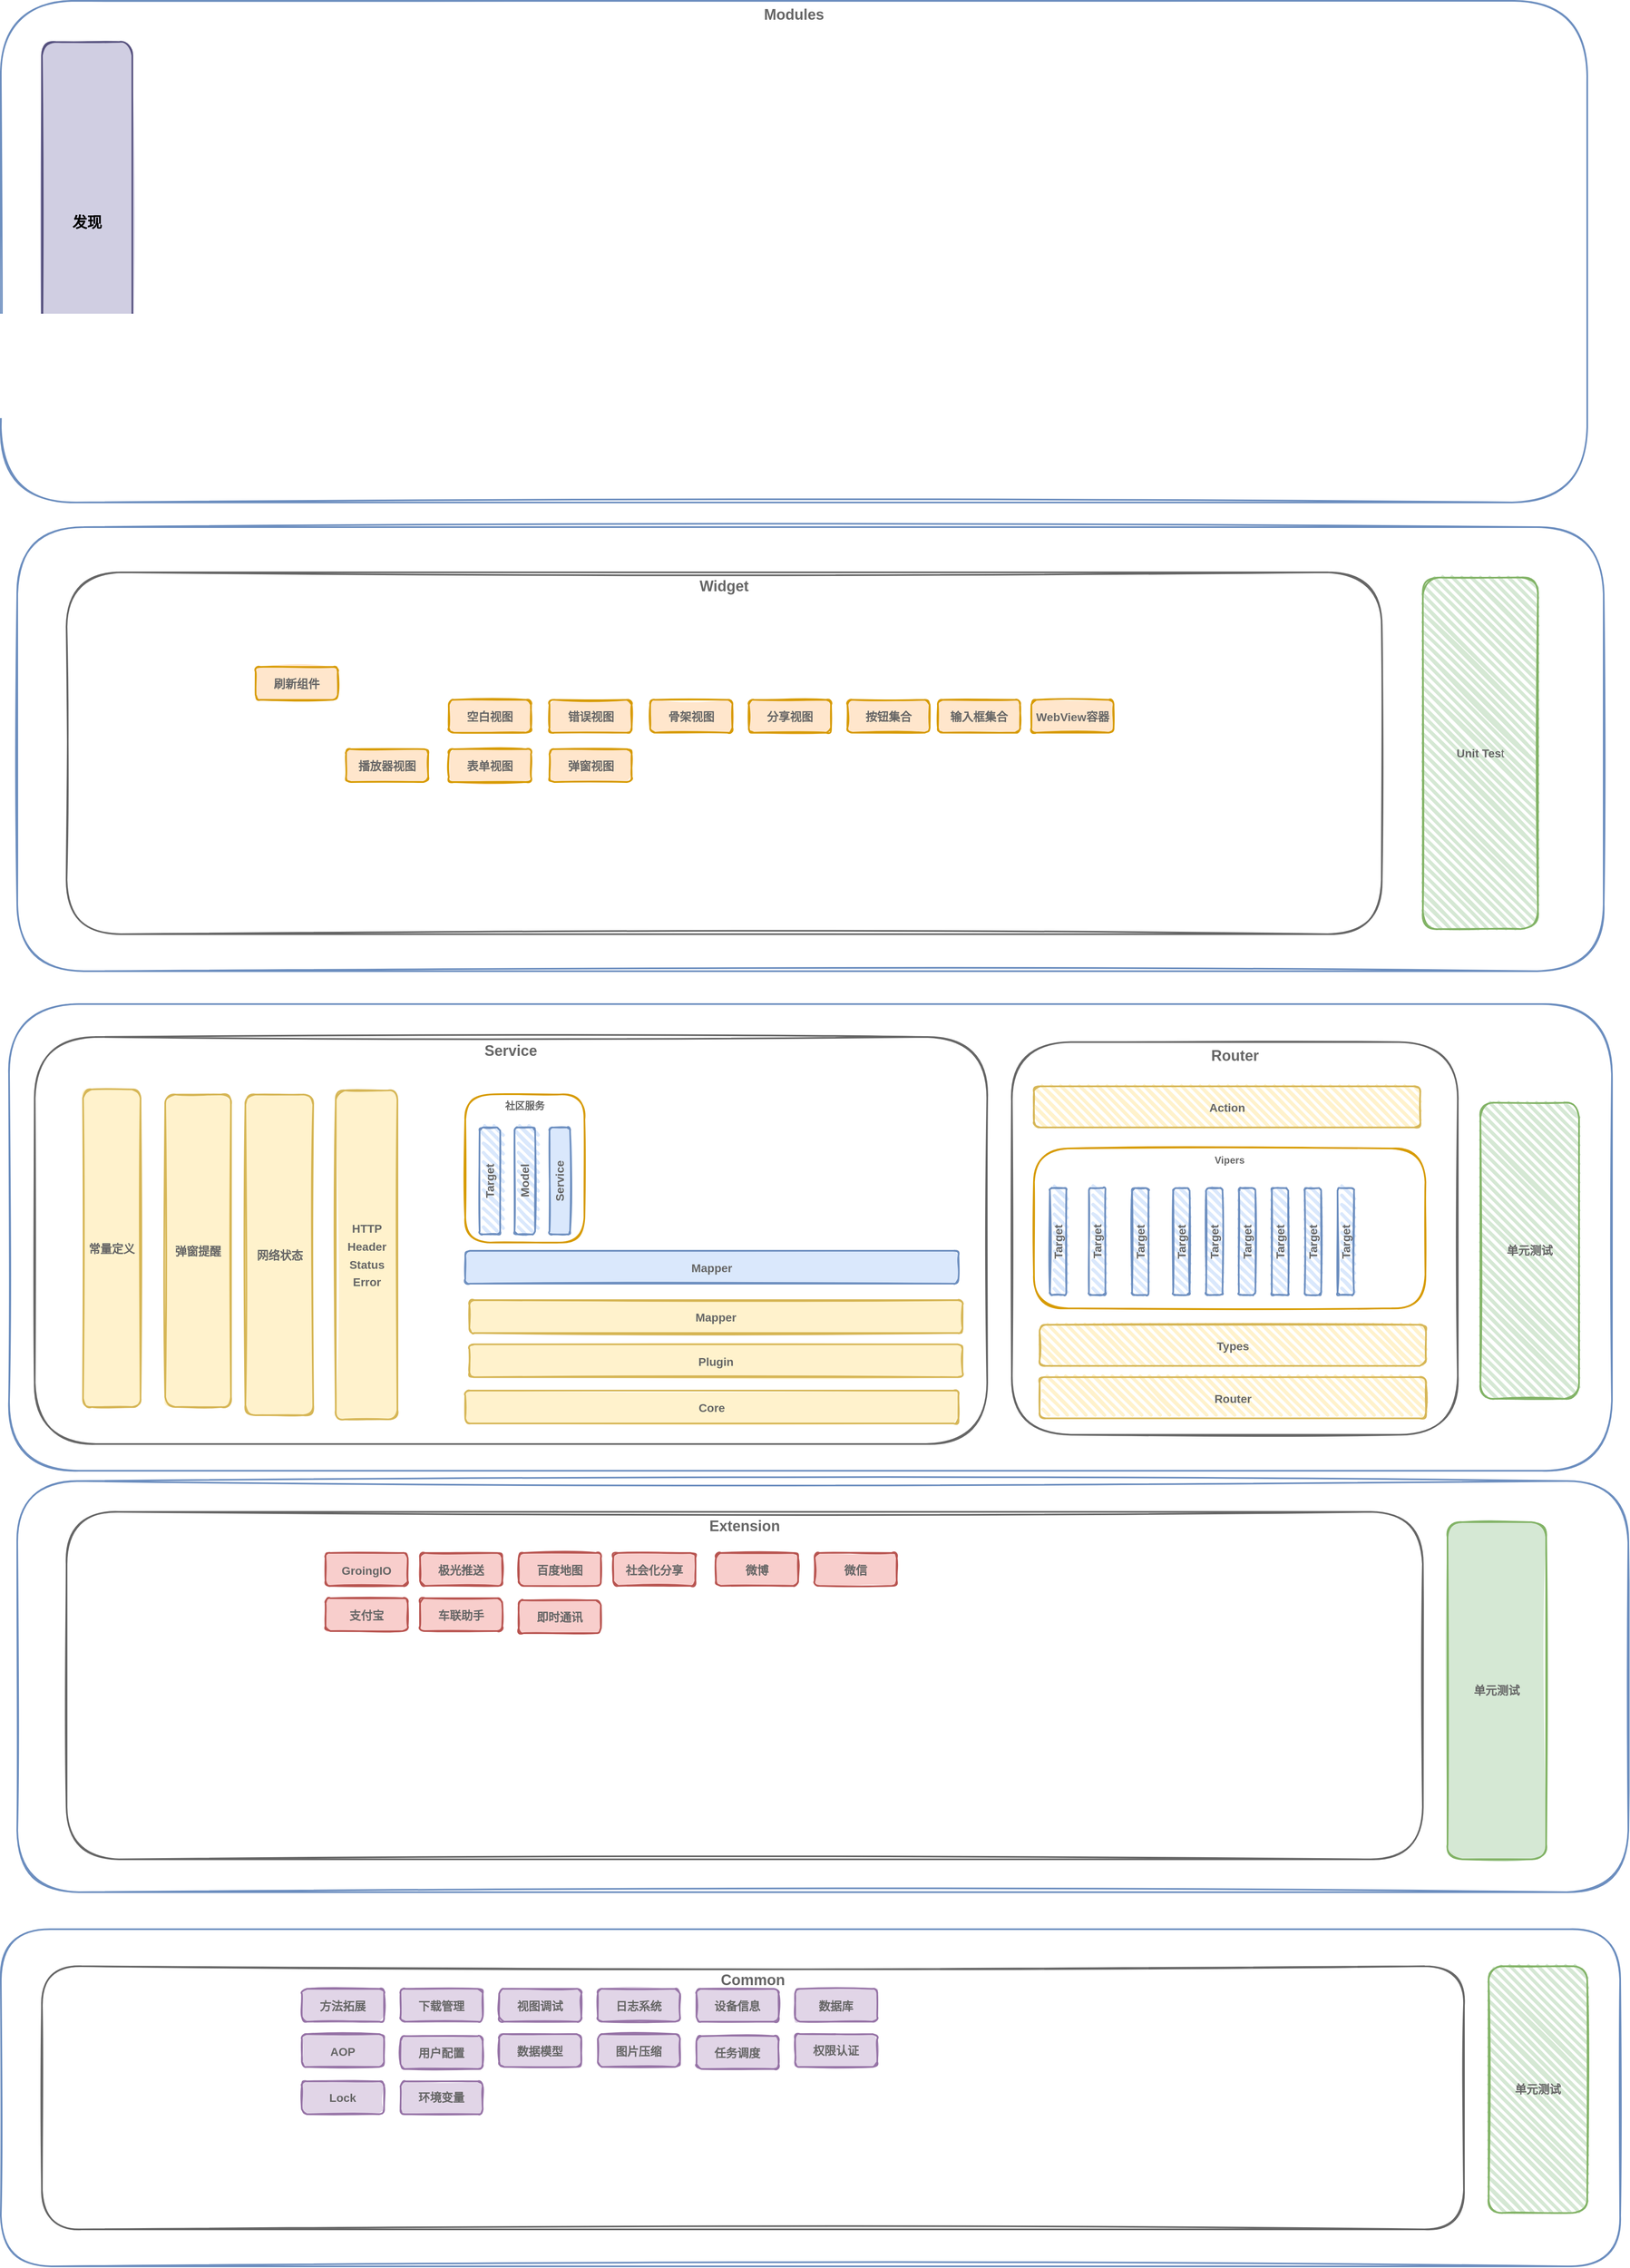 <mxfile version="13.10.3" type="github">
  <diagram id="LzC7ekAIBzmgdOxqZEMj" name="Page-1">
    <mxGraphModel dx="2951" dy="1613" grid="1" gridSize="10" guides="1" tooltips="1" connect="1" arrows="1" fold="1" page="1" pageScale="1" pageWidth="2339" pageHeight="3300" math="0" shadow="0">
      <root>
        <mxCell id="0" />
        <mxCell id="1" parent="0" />
        <mxCell id="0ocmr3XgfWz1kHQLtZ8I-88" value="Modules" style="rounded=1;whiteSpace=wrap;html=1;strokeWidth=2;fillWeight=4;hachureGap=8;hachureAngle=45;sketch=1;strokeColor=#6c8ebf;fillColor=none;verticalAlign=top;fontColor=#666666;fontSize=18;fontStyle=1" vertex="1" parent="1">
          <mxGeometry x="90" y="480" width="1930" height="610" as="geometry" />
        </mxCell>
        <mxCell id="0ocmr3XgfWz1kHQLtZ8I-10" value="" style="rounded=1;whiteSpace=wrap;html=1;strokeWidth=2;fillWeight=4;hachureGap=8;hachureAngle=45;sketch=1;strokeColor=#6c8ebf;fillColor=none;" vertex="1" parent="1">
          <mxGeometry x="100" y="1700" width="1950" height="567.5" as="geometry" />
        </mxCell>
        <mxCell id="0ocmr3XgfWz1kHQLtZ8I-12" value="&lt;font color=&quot;#666666&quot;&gt;&lt;b&gt;&lt;font style=&quot;font-size: 18px&quot;&gt;Service&lt;/font&gt;&lt;br&gt;&lt;/b&gt;&lt;/font&gt;" style="rounded=1;whiteSpace=wrap;html=1;strokeWidth=2;fillWeight=4;hachureGap=8;hachureAngle=45;sketch=1;verticalAlign=top;strokeColor=#666666;fontColor=#333333;fillColor=none;" vertex="1" parent="1">
          <mxGeometry x="131.25" y="1740" width="1158.75" height="495" as="geometry" />
        </mxCell>
        <mxCell id="0ocmr3XgfWz1kHQLtZ8I-3" value="" style="rounded=1;whiteSpace=wrap;html=1;strokeWidth=2;fillWeight=4;hachureGap=8;hachureAngle=45;sketch=1;strokeColor=#6c8ebf;fillColor=none;" vertex="1" parent="1">
          <mxGeometry x="90" y="2825" width="1970" height="410" as="geometry" />
        </mxCell>
        <mxCell id="0ocmr3XgfWz1kHQLtZ8I-2" value="&lt;font color=&quot;#666666&quot; size=&quot;1&quot;&gt;&lt;b style=&quot;font-size: 18px&quot;&gt;Common&lt;/b&gt;&lt;/font&gt;" style="rounded=1;whiteSpace=wrap;html=1;strokeWidth=2;fillWeight=4;hachureGap=8;hachureAngle=45;sketch=1;verticalAlign=top;strokeColor=#666666;fontColor=#333333;fillColor=none;" vertex="1" parent="1">
          <mxGeometry x="140" y="2870" width="1730" height="320" as="geometry" />
        </mxCell>
        <mxCell id="5PGS94fac4Zu8GUAW_lK-9" value="&lt;h2&gt;&lt;font style=&quot;font-size: 14px&quot; color=&quot;#666666&quot;&gt;方法拓展&lt;/font&gt;&lt;/h2&gt;" style="rounded=1;whiteSpace=wrap;html=1;strokeWidth=2;fillWeight=4;hachureGap=8;hachureAngle=45;sketch=1;fillStyle=solid;fillColor=#e1d5e7;strokeColor=#9673a6;" parent="1" vertex="1">
          <mxGeometry x="456.25" y="2897.5" width="100" height="40" as="geometry" />
        </mxCell>
        <mxCell id="0ocmr3XgfWz1kHQLtZ8I-5" value="" style="rounded=1;whiteSpace=wrap;html=1;strokeWidth=2;fillWeight=4;hachureGap=8;hachureAngle=45;sketch=1;strokeColor=#6c8ebf;fillColor=none;" vertex="1" parent="1">
          <mxGeometry x="110" y="2280" width="1960" height="500" as="geometry" />
        </mxCell>
        <mxCell id="0ocmr3XgfWz1kHQLtZ8I-7" value="&lt;font color=&quot;#666666&quot; size=&quot;1&quot;&gt;&lt;b style=&quot;font-size: 18px&quot;&gt;Extension&lt;/b&gt;&lt;/font&gt;" style="rounded=1;whiteSpace=wrap;html=1;strokeWidth=2;fillWeight=4;hachureGap=8;hachureAngle=45;sketch=1;verticalAlign=top;strokeColor=#666666;fontColor=#333333;fillColor=none;" vertex="1" parent="1">
          <mxGeometry x="170" y="2317.5" width="1650" height="422.5" as="geometry" />
        </mxCell>
        <mxCell id="0ocmr3XgfWz1kHQLtZ8I-8" value="&lt;h2&gt;&lt;font style=&quot;font-size: 14px&quot; color=&quot;#666666&quot;&gt;GroingIO&lt;/font&gt;&lt;/h2&gt;" style="rounded=1;whiteSpace=wrap;html=1;strokeWidth=2;fillWeight=4;hachureGap=8;hachureAngle=45;sketch=1;fillStyle=solid;fillColor=#f8cecc;strokeColor=#b85450;" vertex="1" parent="1">
          <mxGeometry x="485" y="2367.5" width="100" height="40" as="geometry" />
        </mxCell>
        <mxCell id="0ocmr3XgfWz1kHQLtZ8I-13" value="&lt;h2&gt;&lt;font style=&quot;font-size: 14px&quot; color=&quot;#666666&quot;&gt;Core&lt;/font&gt;&lt;/h2&gt;" style="rounded=1;whiteSpace=wrap;html=1;strokeWidth=2;fillWeight=4;hachureGap=8;hachureAngle=45;sketch=1;fillStyle=solid;fillColor=#fff2cc;strokeColor=#d6b656;" vertex="1" parent="1">
          <mxGeometry x="655" y="2170" width="600" height="40" as="geometry" />
        </mxCell>
        <mxCell id="0ocmr3XgfWz1kHQLtZ8I-15" value="" style="rounded=1;whiteSpace=wrap;html=1;strokeWidth=2;fillWeight=4;hachureGap=8;hachureAngle=45;sketch=1;strokeColor=#6c8ebf;gradientColor=#ffffff;gradientDirection=north;fillColor=none;" vertex="1" parent="1">
          <mxGeometry x="110" y="1120" width="1930" height="540" as="geometry" />
        </mxCell>
        <mxCell id="0ocmr3XgfWz1kHQLtZ8I-16" value="&lt;font style=&quot;font-size: 14px&quot; color=&quot;#666666&quot;&gt;&lt;b&gt;Unit Tes&lt;/b&gt;t&lt;/font&gt;" style="rounded=1;whiteSpace=wrap;html=1;strokeWidth=2;fillWeight=4;hachureGap=8;hachureAngle=45;fillColor=#d5e8d4;sketch=1;strokeColor=#82b366;glass=0;" vertex="1" parent="1">
          <mxGeometry x="1820" y="1181.25" width="140" height="427.5" as="geometry" />
        </mxCell>
        <mxCell id="0ocmr3XgfWz1kHQLtZ8I-17" value="&lt;font color=&quot;#666666&quot;&gt;&lt;b&gt;&lt;font style=&quot;font-size: 18px&quot;&gt;Widget&lt;/font&gt;&lt;br&gt;&lt;/b&gt;&lt;/font&gt;" style="rounded=1;whiteSpace=wrap;html=1;strokeWidth=2;fillWeight=4;hachureGap=8;hachureAngle=45;sketch=1;verticalAlign=top;strokeColor=#666666;gradientColor=#b3b3b3;fillColor=none;" vertex="1" parent="1">
          <mxGeometry x="170" y="1175" width="1600" height="440" as="geometry" />
        </mxCell>
        <mxCell id="0ocmr3XgfWz1kHQLtZ8I-18" value="&lt;h2&gt;&lt;font color=&quot;#666666&quot;&gt;&lt;span style=&quot;font-size: 14px&quot;&gt;刷新组件&lt;/span&gt;&lt;/font&gt;&lt;/h2&gt;" style="rounded=1;whiteSpace=wrap;html=1;strokeWidth=2;fillWeight=4;hachureGap=8;hachureAngle=45;sketch=1;fillStyle=solid;fillColor=#ffe6cc;strokeColor=#d79b00;" vertex="1" parent="1">
          <mxGeometry x="400" y="1290" width="100" height="40" as="geometry" />
        </mxCell>
        <mxCell id="0ocmr3XgfWz1kHQLtZ8I-20" value="&lt;h2&gt;&lt;font color=&quot;#666666&quot;&gt;&lt;span style=&quot;font-size: 14px&quot;&gt;下载管理&lt;/span&gt;&lt;/font&gt;&lt;/h2&gt;" style="rounded=1;whiteSpace=wrap;html=1;strokeWidth=2;fillWeight=4;hachureGap=8;hachureAngle=45;sketch=1;fillStyle=solid;fillColor=#e1d5e7;strokeColor=#9673a6;" vertex="1" parent="1">
          <mxGeometry x="576.25" y="2897.5" width="100" height="40" as="geometry" />
        </mxCell>
        <mxCell id="0ocmr3XgfWz1kHQLtZ8I-21" value="&lt;h2&gt;&lt;font color=&quot;#666666&quot;&gt;&lt;span style=&quot;font-size: 14px&quot;&gt;视图调试&lt;/span&gt;&lt;/font&gt;&lt;/h2&gt;" style="rounded=1;whiteSpace=wrap;html=1;strokeWidth=2;fillWeight=4;hachureGap=8;hachureAngle=45;sketch=1;fillStyle=solid;fillColor=#e1d5e7;strokeColor=#9673a6;" vertex="1" parent="1">
          <mxGeometry x="696.25" y="2897.5" width="100" height="40" as="geometry" />
        </mxCell>
        <mxCell id="0ocmr3XgfWz1kHQLtZ8I-22" value="&lt;h2&gt;&lt;font color=&quot;#666666&quot;&gt;&lt;span style=&quot;font-size: 14px&quot;&gt;日志系统&lt;/span&gt;&lt;/font&gt;&lt;/h2&gt;" style="rounded=1;whiteSpace=wrap;html=1;strokeWidth=2;fillWeight=4;hachureGap=8;hachureAngle=45;sketch=1;fillStyle=solid;fillColor=#e1d5e7;strokeColor=#9673a6;" vertex="1" parent="1">
          <mxGeometry x="816.25" y="2897.5" width="100" height="40" as="geometry" />
        </mxCell>
        <mxCell id="0ocmr3XgfWz1kHQLtZ8I-23" value="&lt;h2&gt;&lt;font color=&quot;#666666&quot;&gt;&lt;span style=&quot;font-size: 14px&quot;&gt;设备信息&lt;/span&gt;&lt;/font&gt;&lt;/h2&gt;" style="rounded=1;whiteSpace=wrap;html=1;strokeWidth=2;fillWeight=4;hachureGap=8;hachureAngle=45;sketch=1;fillStyle=solid;fillColor=#e1d5e7;strokeColor=#9673a6;" vertex="1" parent="1">
          <mxGeometry x="936.25" y="2897.5" width="100" height="40" as="geometry" />
        </mxCell>
        <mxCell id="0ocmr3XgfWz1kHQLtZ8I-24" value="&lt;h2&gt;&lt;font color=&quot;#666666&quot;&gt;&lt;span style=&quot;font-size: 14px&quot;&gt;数据库&lt;/span&gt;&lt;/font&gt;&lt;/h2&gt;" style="rounded=1;whiteSpace=wrap;html=1;strokeWidth=2;fillWeight=4;hachureGap=8;hachureAngle=45;sketch=1;fillStyle=solid;fillColor=#e1d5e7;strokeColor=#9673a6;" vertex="1" parent="1">
          <mxGeometry x="1056.25" y="2897.5" width="100" height="40" as="geometry" />
        </mxCell>
        <mxCell id="0ocmr3XgfWz1kHQLtZ8I-25" value="&lt;h2&gt;&lt;font color=&quot;#666666&quot;&gt;&lt;span style=&quot;font-size: 14px&quot;&gt;AOP&lt;/span&gt;&lt;/font&gt;&lt;/h2&gt;" style="rounded=1;whiteSpace=wrap;html=1;strokeWidth=2;fillWeight=4;hachureGap=8;hachureAngle=45;sketch=1;fillStyle=solid;fillColor=#e1d5e7;strokeColor=#9673a6;" vertex="1" parent="1">
          <mxGeometry x="456.25" y="2952.5" width="100" height="40" as="geometry" />
        </mxCell>
        <mxCell id="0ocmr3XgfWz1kHQLtZ8I-27" value="&lt;h2&gt;&lt;font color=&quot;#666666&quot;&gt;&lt;span style=&quot;font-size: 14px&quot;&gt;用户配置&lt;/span&gt;&lt;/font&gt;&lt;/h2&gt;" style="rounded=1;whiteSpace=wrap;html=1;strokeWidth=2;fillWeight=4;hachureGap=8;hachureAngle=45;sketch=1;fillStyle=solid;fillColor=#e1d5e7;strokeColor=#9673a6;" vertex="1" parent="1">
          <mxGeometry x="576.25" y="2955" width="100" height="40" as="geometry" />
        </mxCell>
        <mxCell id="0ocmr3XgfWz1kHQLtZ8I-28" value="&lt;h2&gt;&lt;font color=&quot;#666666&quot;&gt;&lt;span style=&quot;font-size: 14px&quot;&gt;数据模型&lt;/span&gt;&lt;/font&gt;&lt;/h2&gt;" style="rounded=1;whiteSpace=wrap;html=1;strokeWidth=2;fillWeight=4;hachureGap=8;hachureAngle=45;sketch=1;fillStyle=solid;fillColor=#e1d5e7;strokeColor=#9673a6;" vertex="1" parent="1">
          <mxGeometry x="696.25" y="2952.5" width="100" height="40" as="geometry" />
        </mxCell>
        <mxCell id="0ocmr3XgfWz1kHQLtZ8I-29" value="&lt;h2&gt;&lt;font color=&quot;#666666&quot;&gt;&lt;span style=&quot;font-size: 14px&quot;&gt;图片压缩&lt;/span&gt;&lt;/font&gt;&lt;/h2&gt;" style="rounded=1;whiteSpace=wrap;html=1;strokeWidth=2;fillWeight=4;hachureGap=8;hachureAngle=45;sketch=1;fillStyle=solid;fillColor=#e1d5e7;strokeColor=#9673a6;" vertex="1" parent="1">
          <mxGeometry x="816.25" y="2952.5" width="100" height="40" as="geometry" />
        </mxCell>
        <mxCell id="0ocmr3XgfWz1kHQLtZ8I-30" value="&lt;font color=&quot;#666666&quot;&gt;&lt;span style=&quot;font-size: 14px&quot;&gt;&lt;b&gt;单元测试&lt;/b&gt;&lt;/span&gt;&lt;/font&gt;" style="rounded=1;whiteSpace=wrap;html=1;strokeWidth=2;fillWeight=4;hachureGap=8;hachureAngle=45;fillColor=#d5e8d4;sketch=1;strokeColor=#82b366;glass=0;" vertex="1" parent="1">
          <mxGeometry x="1890" y="1820" width="120" height="360" as="geometry" />
        </mxCell>
        <mxCell id="0ocmr3XgfWz1kHQLtZ8I-31" value="&lt;b style=&quot;color: rgb(102 , 102 , 102) ; font-size: 14px&quot;&gt;单元测试&lt;/b&gt;" style="rounded=1;whiteSpace=wrap;html=1;strokeWidth=2;fillWeight=4;hachureGap=8;hachureAngle=45;fillColor=#d5e8d4;sketch=1;strokeColor=#82b366;glass=0;fillStyle=solid;" vertex="1" parent="1">
          <mxGeometry x="1850" y="2330" width="120" height="410" as="geometry" />
        </mxCell>
        <mxCell id="0ocmr3XgfWz1kHQLtZ8I-32" value="&lt;b style=&quot;color: rgb(102 , 102 , 102) ; font-size: 14px&quot;&gt;单元测试&lt;/b&gt;" style="rounded=1;whiteSpace=wrap;html=1;strokeWidth=2;fillWeight=4;hachureGap=8;hachureAngle=45;fillColor=#d5e8d4;sketch=1;strokeColor=#82b366;glass=0;" vertex="1" parent="1">
          <mxGeometry x="1900" y="2870" width="120" height="300" as="geometry" />
        </mxCell>
        <mxCell id="0ocmr3XgfWz1kHQLtZ8I-33" value="&lt;h2&gt;&lt;font color=&quot;#666666&quot;&gt;&lt;span style=&quot;font-size: 14px&quot;&gt;任务调度&lt;/span&gt;&lt;/font&gt;&lt;/h2&gt;" style="rounded=1;whiteSpace=wrap;html=1;strokeWidth=2;fillWeight=4;hachureGap=8;hachureAngle=45;sketch=1;fillStyle=solid;fillColor=#e1d5e7;strokeColor=#9673a6;" vertex="1" parent="1">
          <mxGeometry x="936.25" y="2955" width="100" height="40" as="geometry" />
        </mxCell>
        <mxCell id="0ocmr3XgfWz1kHQLtZ8I-34" value="&lt;font color=&quot;#666666&quot;&gt;&lt;span style=&quot;font-size: 14px&quot;&gt;权限认证&lt;/span&gt;&lt;/font&gt;" style="rounded=1;whiteSpace=wrap;html=1;strokeWidth=2;fillWeight=4;hachureGap=8;hachureAngle=45;sketch=1;fillStyle=solid;fillColor=#e1d5e7;strokeColor=#9673a6;fontStyle=1" vertex="1" parent="1">
          <mxGeometry x="1056.25" y="2952.5" width="100" height="40" as="geometry" />
        </mxCell>
        <mxCell id="0ocmr3XgfWz1kHQLtZ8I-35" value="&lt;font color=&quot;#666666&quot;&gt;&lt;span style=&quot;font-size: 14px&quot;&gt;Lock&lt;/span&gt;&lt;/font&gt;" style="rounded=1;whiteSpace=wrap;html=1;strokeWidth=2;fillWeight=4;hachureGap=8;hachureAngle=45;sketch=1;fillStyle=solid;fillColor=#e1d5e7;strokeColor=#9673a6;fontStyle=1" vertex="1" parent="1">
          <mxGeometry x="456.25" y="3010" width="100" height="40" as="geometry" />
        </mxCell>
        <mxCell id="0ocmr3XgfWz1kHQLtZ8I-36" value="&lt;font color=&quot;#666666&quot;&gt;&lt;span style=&quot;font-size: 14px&quot;&gt;环境变量&lt;/span&gt;&lt;/font&gt;" style="rounded=1;whiteSpace=wrap;html=1;strokeWidth=2;fillWeight=4;hachureGap=8;hachureAngle=45;sketch=1;fillStyle=solid;fillColor=#e1d5e7;strokeColor=#9673a6;fontStyle=1" vertex="1" parent="1">
          <mxGeometry x="576.25" y="3010" width="100" height="40" as="geometry" />
        </mxCell>
        <mxCell id="0ocmr3XgfWz1kHQLtZ8I-37" value="&lt;h2&gt;&lt;font color=&quot;#666666&quot;&gt;&lt;span style=&quot;font-size: 14px&quot;&gt;极光推送&lt;/span&gt;&lt;/font&gt;&lt;/h2&gt;" style="rounded=1;whiteSpace=wrap;html=1;strokeWidth=2;fillWeight=4;hachureGap=8;hachureAngle=45;sketch=1;fillStyle=solid;fillColor=#f8cecc;strokeColor=#b85450;" vertex="1" parent="1">
          <mxGeometry x="600" y="2367.5" width="100" height="40" as="geometry" />
        </mxCell>
        <mxCell id="0ocmr3XgfWz1kHQLtZ8I-38" value="&lt;h2&gt;&lt;font color=&quot;#666666&quot;&gt;&lt;span style=&quot;font-size: 14px&quot;&gt;百度地图&lt;/span&gt;&lt;/font&gt;&lt;/h2&gt;" style="rounded=1;whiteSpace=wrap;html=1;strokeWidth=2;fillWeight=4;hachureGap=8;hachureAngle=45;sketch=1;fillStyle=solid;fillColor=#f8cecc;strokeColor=#b85450;" vertex="1" parent="1">
          <mxGeometry x="720" y="2367.5" width="100" height="40" as="geometry" />
        </mxCell>
        <mxCell id="0ocmr3XgfWz1kHQLtZ8I-39" value="&lt;h2&gt;&lt;font color=&quot;#666666&quot;&gt;&lt;span style=&quot;font-size: 14px&quot;&gt;社会化分享&lt;/span&gt;&lt;/font&gt;&lt;/h2&gt;" style="rounded=1;whiteSpace=wrap;html=1;strokeWidth=2;fillWeight=4;hachureGap=8;hachureAngle=45;sketch=1;fillStyle=solid;fillColor=#f8cecc;strokeColor=#b85450;" vertex="1" parent="1">
          <mxGeometry x="835" y="2367.5" width="100" height="40" as="geometry" />
        </mxCell>
        <mxCell id="0ocmr3XgfWz1kHQLtZ8I-40" value="&lt;h2&gt;&lt;font color=&quot;#666666&quot;&gt;&lt;span style=&quot;font-size: 14px&quot;&gt;微博&lt;/span&gt;&lt;/font&gt;&lt;/h2&gt;" style="rounded=1;whiteSpace=wrap;html=1;strokeWidth=2;fillWeight=4;hachureGap=8;hachureAngle=45;sketch=1;fillStyle=solid;fillColor=#f8cecc;strokeColor=#b85450;" vertex="1" parent="1">
          <mxGeometry x="960" y="2367.5" width="100" height="40" as="geometry" />
        </mxCell>
        <mxCell id="0ocmr3XgfWz1kHQLtZ8I-41" value="&lt;h2&gt;&lt;font color=&quot;#666666&quot;&gt;&lt;span style=&quot;font-size: 14px&quot;&gt;微信&lt;/span&gt;&lt;/font&gt;&lt;/h2&gt;" style="rounded=1;whiteSpace=wrap;html=1;strokeWidth=2;fillWeight=4;hachureGap=8;hachureAngle=45;sketch=1;fillStyle=solid;fillColor=#f8cecc;strokeColor=#b85450;" vertex="1" parent="1">
          <mxGeometry x="1080" y="2367.5" width="100" height="40" as="geometry" />
        </mxCell>
        <mxCell id="0ocmr3XgfWz1kHQLtZ8I-42" value="&lt;h2&gt;&lt;font color=&quot;#666666&quot;&gt;&lt;span style=&quot;font-size: 14px&quot;&gt;支付宝&lt;/span&gt;&lt;/font&gt;&lt;/h2&gt;" style="rounded=1;whiteSpace=wrap;html=1;strokeWidth=2;fillWeight=4;hachureGap=8;hachureAngle=45;sketch=1;fillStyle=solid;fillColor=#f8cecc;strokeColor=#b85450;" vertex="1" parent="1">
          <mxGeometry x="485" y="2422.5" width="100" height="40" as="geometry" />
        </mxCell>
        <mxCell id="0ocmr3XgfWz1kHQLtZ8I-43" value="&lt;h2&gt;&lt;font color=&quot;#666666&quot;&gt;&lt;span style=&quot;font-size: 14px&quot;&gt;车联助手&lt;/span&gt;&lt;/font&gt;&lt;/h2&gt;" style="rounded=1;whiteSpace=wrap;html=1;strokeWidth=2;fillWeight=4;hachureGap=8;hachureAngle=45;sketch=1;fillStyle=solid;fillColor=#f8cecc;strokeColor=#b85450;" vertex="1" parent="1">
          <mxGeometry x="600" y="2422.5" width="100" height="40" as="geometry" />
        </mxCell>
        <mxCell id="0ocmr3XgfWz1kHQLtZ8I-44" value="&lt;h2&gt;&lt;font color=&quot;#666666&quot;&gt;&lt;span style=&quot;font-size: 14px&quot;&gt;即时通讯&lt;/span&gt;&lt;/font&gt;&lt;/h2&gt;" style="rounded=1;whiteSpace=wrap;html=1;strokeWidth=2;fillWeight=4;hachureGap=8;hachureAngle=45;sketch=1;fillStyle=solid;fillColor=#f8cecc;strokeColor=#b85450;" vertex="1" parent="1">
          <mxGeometry x="720" y="2425" width="100" height="40" as="geometry" />
        </mxCell>
        <mxCell id="0ocmr3XgfWz1kHQLtZ8I-46" value="&lt;h2&gt;&lt;font style=&quot;font-size: 14px&quot; color=&quot;#666666&quot;&gt;Mapper&lt;/font&gt;&lt;/h2&gt;" style="rounded=1;whiteSpace=wrap;html=1;strokeWidth=2;fillWeight=4;hachureGap=8;hachureAngle=45;sketch=1;fillStyle=solid;fillColor=#fff2cc;strokeColor=#d6b656;" vertex="1" parent="1">
          <mxGeometry x="660" y="2060" width="600" height="40" as="geometry" />
        </mxCell>
        <mxCell id="0ocmr3XgfWz1kHQLtZ8I-48" value="&lt;h2&gt;&lt;font color=&quot;#666666&quot;&gt;&lt;span style=&quot;font-size: 14px&quot;&gt;常量定义&lt;/span&gt;&lt;/font&gt;&lt;/h2&gt;" style="rounded=1;whiteSpace=wrap;html=1;strokeWidth=2;fillWeight=4;hachureGap=8;hachureAngle=45;sketch=1;fillStyle=solid;fillColor=#fff2cc;strokeColor=#d6b656;" vertex="1" parent="1">
          <mxGeometry x="190" y="1803.75" width="70" height="386.25" as="geometry" />
        </mxCell>
        <mxCell id="0ocmr3XgfWz1kHQLtZ8I-49" value="&lt;h2&gt;&lt;font color=&quot;#666666&quot;&gt;&lt;span style=&quot;font-size: 14px&quot;&gt;弹窗提醒&lt;/span&gt;&lt;/font&gt;&lt;/h2&gt;" style="rounded=1;whiteSpace=wrap;html=1;strokeWidth=2;fillWeight=4;hachureGap=8;hachureAngle=45;sketch=1;fillStyle=solid;fillColor=#fff2cc;strokeColor=#d6b656;" vertex="1" parent="1">
          <mxGeometry x="290" y="1810" width="80" height="380" as="geometry" />
        </mxCell>
        <mxCell id="0ocmr3XgfWz1kHQLtZ8I-50" value="&lt;h2&gt;&lt;font style=&quot;font-size: 14px&quot; color=&quot;#666666&quot;&gt;网络状态&lt;/font&gt;&lt;/h2&gt;" style="rounded=1;whiteSpace=wrap;html=1;strokeWidth=2;fillWeight=4;hachureGap=8;hachureAngle=45;sketch=1;fillStyle=solid;fillColor=#fff2cc;strokeColor=#d6b656;" vertex="1" parent="1">
          <mxGeometry x="387.5" y="1810" width="82.5" height="390" as="geometry" />
        </mxCell>
        <mxCell id="0ocmr3XgfWz1kHQLtZ8I-51" value="&lt;h2&gt;&lt;font style=&quot;font-size: 14px&quot; color=&quot;#666666&quot;&gt;HTTP&lt;br&gt;Header&lt;br&gt;Status&lt;br&gt;Error&lt;/font&gt;&lt;/h2&gt;" style="rounded=1;whiteSpace=wrap;html=1;strokeWidth=2;fillWeight=4;hachureGap=8;hachureAngle=45;sketch=1;fillStyle=solid;fillColor=#fff2cc;strokeColor=#d6b656;" vertex="1" parent="1">
          <mxGeometry x="497.5" y="1805" width="75" height="400" as="geometry" />
        </mxCell>
        <mxCell id="0ocmr3XgfWz1kHQLtZ8I-52" value="&lt;h2&gt;&lt;font style=&quot;font-size: 14px&quot; color=&quot;#666666&quot;&gt;Plugin&lt;/font&gt;&lt;/h2&gt;" style="rounded=1;whiteSpace=wrap;html=1;strokeWidth=2;fillWeight=4;hachureGap=8;hachureAngle=45;sketch=1;fillStyle=solid;fillColor=#fff2cc;strokeColor=#d6b656;" vertex="1" parent="1">
          <mxGeometry x="660" y="2113.75" width="600" height="40" as="geometry" />
        </mxCell>
        <mxCell id="0ocmr3XgfWz1kHQLtZ8I-53" value="&lt;h2&gt;&lt;font style=&quot;font-size: 14px&quot; color=&quot;#666666&quot;&gt;Mapper&lt;/font&gt;&lt;/h2&gt;" style="rounded=1;whiteSpace=wrap;html=1;strokeWidth=2;fillWeight=4;hachureGap=8;hachureAngle=45;sketch=1;fillStyle=solid;fillColor=#dae8fc;strokeColor=#6c8ebf;" vertex="1" parent="1">
          <mxGeometry x="655" y="2000" width="600" height="40" as="geometry" />
        </mxCell>
        <mxCell id="0ocmr3XgfWz1kHQLtZ8I-54" value="&lt;font color=&quot;#666666&quot;&gt;&lt;b&gt;社区服务&lt;/b&gt;&lt;/font&gt;" style="rounded=1;whiteSpace=wrap;html=1;strokeWidth=2;fillWeight=4;hachureGap=8;hachureAngle=45;sketch=1;shadow=0;glass=0;verticalAlign=top;strokeColor=#d79b00;gradientColor=#ffa500;fillColor=none;arcSize=21;" vertex="1" parent="1">
          <mxGeometry x="655" y="1810" width="145" height="180" as="geometry" />
        </mxCell>
        <mxCell id="0ocmr3XgfWz1kHQLtZ8I-55" value="Target" style="rounded=1;whiteSpace=wrap;html=1;strokeWidth=2;fillWeight=4;hachureGap=8;hachureAngle=45;sketch=1;shadow=0;glass=0;strokeColor=#6c8ebf;fillColor=#dae8fc;fontSize=14;fontStyle=1;fontColor=#666666;horizontal=0;" vertex="1" parent="1">
          <mxGeometry x="672.5" y="1850" width="25" height="130" as="geometry" />
        </mxCell>
        <mxCell id="0ocmr3XgfWz1kHQLtZ8I-56" value="Model" style="rounded=1;whiteSpace=wrap;html=1;strokeWidth=2;fillWeight=4;hachureGap=8;hachureAngle=45;sketch=1;shadow=0;glass=0;strokeColor=#6c8ebf;fillColor=#dae8fc;fontSize=14;fontStyle=1;fontColor=#666666;horizontal=0;" vertex="1" parent="1">
          <mxGeometry x="715" y="1850" width="25" height="130" as="geometry" />
        </mxCell>
        <mxCell id="0ocmr3XgfWz1kHQLtZ8I-57" value="Service&lt;br&gt;" style="rounded=1;whiteSpace=wrap;html=1;strokeWidth=2;fillWeight=4;hachureGap=8;hachureAngle=45;sketch=1;shadow=0;glass=0;strokeColor=#6c8ebf;fillColor=#dae8fc;fontSize=14;fontStyle=1;fontColor=#666666;horizontal=0;fillStyle=solid;" vertex="1" parent="1">
          <mxGeometry x="757.5" y="1850" width="25" height="130" as="geometry" />
        </mxCell>
        <mxCell id="0ocmr3XgfWz1kHQLtZ8I-61" value="&lt;font color=&quot;#666666&quot;&gt;&lt;b&gt;&lt;font style=&quot;font-size: 18px&quot;&gt;Router&lt;/font&gt;&lt;br&gt;&lt;/b&gt;&lt;/font&gt;" style="rounded=1;whiteSpace=wrap;html=1;strokeWidth=2;fillWeight=4;hachureGap=8;hachureAngle=45;sketch=1;verticalAlign=top;strokeColor=#666666;fontColor=#333333;fillColor=none;" vertex="1" parent="1">
          <mxGeometry x="1320" y="1746.25" width="542.5" height="477.5" as="geometry" />
        </mxCell>
        <mxCell id="0ocmr3XgfWz1kHQLtZ8I-63" value="&lt;font color=&quot;#666666&quot;&gt;&lt;b&gt;Vipers&lt;br&gt;&lt;/b&gt;&lt;/font&gt;" style="rounded=1;whiteSpace=wrap;html=1;strokeWidth=2;fillWeight=4;hachureGap=8;hachureAngle=45;sketch=1;shadow=0;glass=0;verticalAlign=top;strokeColor=#d79b00;gradientColor=#ffa500;fillColor=none;arcSize=21;" vertex="1" parent="1">
          <mxGeometry x="1346.88" y="1875.62" width="476.25" height="194.38" as="geometry" />
        </mxCell>
        <mxCell id="0ocmr3XgfWz1kHQLtZ8I-64" value="Target" style="rounded=1;whiteSpace=wrap;html=1;strokeWidth=2;fillWeight=4;hachureGap=8;hachureAngle=45;sketch=1;shadow=0;glass=0;strokeColor=#6c8ebf;fillColor=#dae8fc;fontSize=14;fontStyle=1;fontColor=#666666;horizontal=0;" vertex="1" parent="1">
          <mxGeometry x="1366.25" y="1923.74" width="20" height="130" as="geometry" />
        </mxCell>
        <mxCell id="0ocmr3XgfWz1kHQLtZ8I-65" value="Target" style="rounded=1;whiteSpace=wrap;html=1;strokeWidth=2;fillWeight=4;hachureGap=8;hachureAngle=45;sketch=1;shadow=0;glass=0;strokeColor=#6c8ebf;fillColor=#dae8fc;fontSize=14;fontStyle=1;fontColor=#666666;horizontal=0;" vertex="1" parent="1">
          <mxGeometry x="1413.75" y="1923.74" width="20" height="130" as="geometry" />
        </mxCell>
        <mxCell id="0ocmr3XgfWz1kHQLtZ8I-66" value="Target" style="rounded=1;whiteSpace=wrap;html=1;strokeWidth=2;fillWeight=4;hachureGap=8;hachureAngle=45;sketch=1;shadow=0;glass=0;strokeColor=#6c8ebf;fillColor=#dae8fc;fontSize=14;fontStyle=1;fontColor=#666666;horizontal=0;" vertex="1" parent="1">
          <mxGeometry x="1466.25" y="1923.74" width="20" height="130" as="geometry" />
        </mxCell>
        <mxCell id="0ocmr3XgfWz1kHQLtZ8I-67" value="Target" style="rounded=1;whiteSpace=wrap;html=1;strokeWidth=2;fillWeight=4;hachureGap=8;hachureAngle=45;sketch=1;shadow=0;glass=0;strokeColor=#6c8ebf;fillColor=#dae8fc;fontSize=14;fontStyle=1;fontColor=#666666;horizontal=0;" vertex="1" parent="1">
          <mxGeometry x="1516.25" y="1923.74" width="20" height="130" as="geometry" />
        </mxCell>
        <mxCell id="0ocmr3XgfWz1kHQLtZ8I-68" value="Target" style="rounded=1;whiteSpace=wrap;html=1;strokeWidth=2;fillWeight=4;hachureGap=8;hachureAngle=45;sketch=1;shadow=0;glass=0;strokeColor=#6c8ebf;fillColor=#dae8fc;fontSize=14;fontStyle=1;fontColor=#666666;horizontal=0;" vertex="1" parent="1">
          <mxGeometry x="1556.25" y="1923.74" width="20" height="130" as="geometry" />
        </mxCell>
        <mxCell id="0ocmr3XgfWz1kHQLtZ8I-69" value="Target" style="rounded=1;whiteSpace=wrap;html=1;strokeWidth=2;fillWeight=4;hachureGap=8;hachureAngle=45;sketch=1;shadow=0;glass=0;strokeColor=#6c8ebf;fillColor=#dae8fc;fontSize=14;fontStyle=1;fontColor=#666666;horizontal=0;" vertex="1" parent="1">
          <mxGeometry x="1596.25" y="1923.74" width="20" height="130" as="geometry" />
        </mxCell>
        <mxCell id="0ocmr3XgfWz1kHQLtZ8I-70" value="Target" style="rounded=1;whiteSpace=wrap;html=1;strokeWidth=2;fillWeight=4;hachureGap=8;hachureAngle=45;sketch=1;shadow=0;glass=0;strokeColor=#6c8ebf;fillColor=#dae8fc;fontSize=14;fontStyle=1;fontColor=#666666;horizontal=0;" vertex="1" parent="1">
          <mxGeometry x="1636.25" y="1923.74" width="20" height="130" as="geometry" />
        </mxCell>
        <mxCell id="0ocmr3XgfWz1kHQLtZ8I-71" value="Target" style="rounded=1;whiteSpace=wrap;html=1;strokeWidth=2;fillWeight=4;hachureGap=8;hachureAngle=45;sketch=1;shadow=0;glass=0;strokeColor=#6c8ebf;fillColor=#dae8fc;fontSize=14;fontStyle=1;fontColor=#666666;horizontal=0;" vertex="1" parent="1">
          <mxGeometry x="1676.25" y="1923.74" width="20" height="130" as="geometry" />
        </mxCell>
        <mxCell id="0ocmr3XgfWz1kHQLtZ8I-72" value="Target" style="rounded=1;whiteSpace=wrap;html=1;strokeWidth=2;fillWeight=4;hachureGap=8;hachureAngle=45;sketch=1;shadow=0;glass=0;strokeColor=#6c8ebf;fillColor=#dae8fc;fontSize=14;fontStyle=1;fontColor=#666666;horizontal=0;" vertex="1" parent="1">
          <mxGeometry x="1716.25" y="1923.74" width="20" height="130" as="geometry" />
        </mxCell>
        <mxCell id="0ocmr3XgfWz1kHQLtZ8I-73" value="&lt;h2&gt;&lt;font style=&quot;font-size: 14px&quot; color=&quot;#666666&quot;&gt;Router&lt;/font&gt;&lt;/h2&gt;" style="rounded=1;whiteSpace=wrap;html=1;strokeWidth=2;fillWeight=4;hachureGap=8;hachureAngle=45;sketch=1;fillStyle=auto;fillColor=#fff2cc;strokeColor=#d6b656;" vertex="1" parent="1">
          <mxGeometry x="1353.75" y="2153.75" width="470" height="50" as="geometry" />
        </mxCell>
        <mxCell id="0ocmr3XgfWz1kHQLtZ8I-75" value="&lt;h2&gt;&lt;font style=&quot;font-size: 14px&quot; color=&quot;#666666&quot;&gt;Types&lt;/font&gt;&lt;/h2&gt;" style="rounded=1;whiteSpace=wrap;html=1;strokeWidth=2;fillWeight=4;hachureGap=8;hachureAngle=45;sketch=1;fillStyle=auto;fillColor=#fff2cc;strokeColor=#d6b656;" vertex="1" parent="1">
          <mxGeometry x="1353.75" y="2090" width="470" height="50" as="geometry" />
        </mxCell>
        <mxCell id="0ocmr3XgfWz1kHQLtZ8I-76" value="&lt;h2&gt;&lt;font style=&quot;font-size: 14px&quot; color=&quot;#666666&quot;&gt;Action&lt;/font&gt;&lt;/h2&gt;" style="rounded=1;whiteSpace=wrap;html=1;strokeWidth=2;fillWeight=4;hachureGap=8;hachureAngle=45;sketch=1;fillStyle=auto;fillColor=#fff2cc;strokeColor=#d6b656;" vertex="1" parent="1">
          <mxGeometry x="1346.88" y="1800" width="470" height="50" as="geometry" />
        </mxCell>
        <mxCell id="0ocmr3XgfWz1kHQLtZ8I-78" value="&lt;h2&gt;&lt;font color=&quot;#666666&quot;&gt;&lt;span style=&quot;font-size: 14px&quot;&gt;空白视图&lt;/span&gt;&lt;/font&gt;&lt;/h2&gt;" style="rounded=1;whiteSpace=wrap;html=1;strokeWidth=2;fillWeight=4;hachureGap=8;hachureAngle=45;sketch=1;fillStyle=solid;fillColor=#ffe6cc;strokeColor=#d79b00;" vertex="1" parent="1">
          <mxGeometry x="635" y="1330" width="100" height="40" as="geometry" />
        </mxCell>
        <mxCell id="0ocmr3XgfWz1kHQLtZ8I-79" value="&lt;h2&gt;&lt;font color=&quot;#666666&quot;&gt;&lt;span style=&quot;font-size: 14px&quot;&gt;错误视图&lt;/span&gt;&lt;/font&gt;&lt;/h2&gt;" style="rounded=1;whiteSpace=wrap;html=1;strokeWidth=2;fillWeight=4;hachureGap=8;hachureAngle=45;sketch=1;fillStyle=solid;fillColor=#ffe6cc;strokeColor=#d79b00;" vertex="1" parent="1">
          <mxGeometry x="757.5" y="1330" width="100" height="40" as="geometry" />
        </mxCell>
        <mxCell id="0ocmr3XgfWz1kHQLtZ8I-80" value="&lt;h2&gt;&lt;font color=&quot;#666666&quot;&gt;&lt;span style=&quot;font-size: 14px&quot;&gt;骨架视图&lt;/span&gt;&lt;/font&gt;&lt;/h2&gt;" style="rounded=1;whiteSpace=wrap;html=1;strokeWidth=2;fillWeight=4;hachureGap=8;hachureAngle=45;sketch=1;fillStyle=solid;fillColor=#ffe6cc;strokeColor=#d79b00;" vertex="1" parent="1">
          <mxGeometry x="880" y="1330" width="100" height="40" as="geometry" />
        </mxCell>
        <mxCell id="0ocmr3XgfWz1kHQLtZ8I-81" value="&lt;h2&gt;&lt;font color=&quot;#666666&quot;&gt;&lt;span style=&quot;font-size: 14px&quot;&gt;分享视图&lt;/span&gt;&lt;/font&gt;&lt;/h2&gt;" style="rounded=1;whiteSpace=wrap;html=1;strokeWidth=2;fillWeight=4;hachureGap=8;hachureAngle=45;sketch=1;fillStyle=solid;fillColor=#ffe6cc;strokeColor=#d79b00;" vertex="1" parent="1">
          <mxGeometry x="1000" y="1330" width="100" height="40" as="geometry" />
        </mxCell>
        <mxCell id="0ocmr3XgfWz1kHQLtZ8I-82" value="&lt;h2&gt;&lt;font color=&quot;#666666&quot;&gt;&lt;span style=&quot;font-size: 14px&quot;&gt;按钮集合&lt;/span&gt;&lt;/font&gt;&lt;/h2&gt;" style="rounded=1;whiteSpace=wrap;html=1;strokeWidth=2;fillWeight=4;hachureGap=8;hachureAngle=45;sketch=1;fillStyle=solid;fillColor=#ffe6cc;strokeColor=#d79b00;" vertex="1" parent="1">
          <mxGeometry x="1120" y="1330" width="100" height="40" as="geometry" />
        </mxCell>
        <mxCell id="0ocmr3XgfWz1kHQLtZ8I-83" value="&lt;h2&gt;&lt;font color=&quot;#666666&quot;&gt;&lt;span style=&quot;font-size: 14px&quot;&gt;输入框集合&lt;/span&gt;&lt;/font&gt;&lt;/h2&gt;" style="rounded=1;whiteSpace=wrap;html=1;strokeWidth=2;fillWeight=4;hachureGap=8;hachureAngle=45;sketch=1;fillStyle=solid;fillColor=#ffe6cc;strokeColor=#d79b00;" vertex="1" parent="1">
          <mxGeometry x="1230" y="1330" width="100" height="40" as="geometry" />
        </mxCell>
        <mxCell id="0ocmr3XgfWz1kHQLtZ8I-84" value="&lt;h2&gt;&lt;font color=&quot;#666666&quot;&gt;&lt;span style=&quot;font-size: 14px&quot;&gt;WebView容器&lt;/span&gt;&lt;/font&gt;&lt;/h2&gt;" style="rounded=1;whiteSpace=wrap;html=1;strokeWidth=2;fillWeight=4;hachureGap=8;hachureAngle=45;sketch=1;fillStyle=solid;fillColor=#ffe6cc;strokeColor=#d79b00;" vertex="1" parent="1">
          <mxGeometry x="1343.75" y="1330" width="100" height="40" as="geometry" />
        </mxCell>
        <mxCell id="0ocmr3XgfWz1kHQLtZ8I-85" value="&lt;h2&gt;&lt;font color=&quot;#666666&quot;&gt;&lt;span style=&quot;font-size: 14px&quot;&gt;播放器视图&lt;/span&gt;&lt;/font&gt;&lt;/h2&gt;" style="rounded=1;whiteSpace=wrap;html=1;strokeWidth=2;fillWeight=4;hachureGap=8;hachureAngle=45;sketch=1;fillStyle=solid;fillColor=#ffe6cc;strokeColor=#d79b00;" vertex="1" parent="1">
          <mxGeometry x="510" y="1390" width="100" height="40" as="geometry" />
        </mxCell>
        <mxCell id="0ocmr3XgfWz1kHQLtZ8I-86" value="&lt;h2&gt;&lt;font color=&quot;#666666&quot;&gt;&lt;span style=&quot;font-size: 14px&quot;&gt;表单视图&lt;/span&gt;&lt;/font&gt;&lt;/h2&gt;" style="rounded=1;whiteSpace=wrap;html=1;strokeWidth=2;fillWeight=4;hachureGap=8;hachureAngle=45;sketch=1;fillStyle=solid;fillColor=#ffe6cc;strokeColor=#d79b00;" vertex="1" parent="1">
          <mxGeometry x="635" y="1390" width="100" height="40" as="geometry" />
        </mxCell>
        <mxCell id="0ocmr3XgfWz1kHQLtZ8I-87" value="&lt;h2&gt;&lt;font color=&quot;#666666&quot;&gt;&lt;span style=&quot;font-size: 14px&quot;&gt;弹窗视图&lt;/span&gt;&lt;/font&gt;&lt;/h2&gt;" style="rounded=1;whiteSpace=wrap;html=1;strokeWidth=2;fillWeight=4;hachureGap=8;hachureAngle=45;sketch=1;fillStyle=solid;fillColor=#ffe6cc;strokeColor=#d79b00;" vertex="1" parent="1">
          <mxGeometry x="757.5" y="1390" width="100" height="40" as="geometry" />
        </mxCell>
        <mxCell id="0ocmr3XgfWz1kHQLtZ8I-89" value="发现" style="rounded=1;whiteSpace=wrap;html=1;strokeWidth=2;fillWeight=4;hachureGap=8;hachureAngle=45;fillColor=#d0cee2;sketch=1;shadow=0;glass=0;fontSize=18;strokeColor=#56517e;fontStyle=1;fillStyle=solid;" vertex="1" parent="1">
          <mxGeometry x="140" y="530" width="110" height="440" as="geometry" />
        </mxCell>
      </root>
    </mxGraphModel>
  </diagram>
</mxfile>
